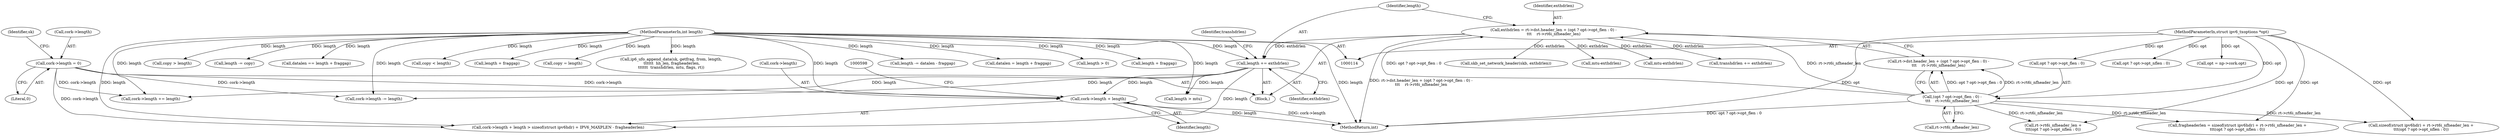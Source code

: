 digraph "0_linux_87c48fa3b4630905f98268dde838ee43626a060c_0@pointer" {
"1000591" [label="(Call,cork->length + length)"];
"1000468" [label="(Call,cork->length = 0)"];
"1000501" [label="(Call,length += exthdrlen)"];
"1000483" [label="(Call,exthdrlen = rt->dst.header_len + (opt ? opt->opt_flen : 0) -\n\t\t\t    rt->rt6i_nfheader_len)"];
"1000491" [label="(Call,(opt ? opt->opt_flen : 0) -\n\t\t\t    rt->rt6i_nfheader_len)"];
"1000122" [label="(MethodParameterIn,struct ipv6_txoptions *opt)"];
"1000118" [label="(MethodParameterIn,int length)"];
"1000469" [label="(Call,cork->length)"];
"1000528" [label="(Call,opt = np->cork.opt)"];
"1000556" [label="(Call,sizeof(struct ipv6hdr) + rt->rt6i_nfheader_len +\n\t\t\t(opt ? opt->opt_nflen : 0))"];
"1000504" [label="(Call,transhdrlen += exthdrlen)"];
"1000945" [label="(Call,skb_set_network_header(skb, exthdrlen))"];
"1000590" [label="(Call,cork->length + length > sizeof(struct ipv6hdr) + IPV6_MAXPLEN - fragheaderlen)"];
"1001039" [label="(Call,length -= datalen - fraggap)"];
"1000554" [label="(Call,fragheaderlen = sizeof(struct ipv6hdr) + rt->rt6i_nfheader_len +\n\t\t\t(opt ? opt->opt_nflen : 0))"];
"1000498" [label="(Call,rt->rt6i_nfheader_len)"];
"1000559" [label="(Call,rt->rt6i_nfheader_len +\n\t\t\t(opt ? opt->opt_nflen : 0))"];
"1000592" [label="(Call,cork->length)"];
"1000774" [label="(Call,datalen = length + fraggap)"];
"1000710" [label="(Call,length > 0)"];
"1000595" [label="(Identifier,length)"];
"1000475" [label="(Identifier,sk)"];
"1000635" [label="(Call,length > mtu)"];
"1000776" [label="(Call,length + fraggap)"];
"1000468" [label="(Call,cork->length = 0)"];
"1001061" [label="(Call,copy > length)"];
"1000122" [label="(MethodParameterIn,struct ipv6_txoptions *opt)"];
"1000483" [label="(Call,exthdrlen = rt->dst.header_len + (opt ? opt->opt_flen : 0) -\n\t\t\t    rt->rt6i_nfheader_len)"];
"1000472" [label="(Literal,0)"];
"1000179" [label="(Block,)"];
"1000629" [label="(Call,cork->length += length)"];
"1000503" [label="(Identifier,exthdrlen)"];
"1000834" [label="(Call,datalen == length + fraggap)"];
"1000505" [label="(Identifier,transhdrlen)"];
"1000591" [label="(Call,cork->length + length)"];
"1000736" [label="(Call,copy < length)"];
"1000836" [label="(Call,length + fraggap)"];
"1001064" [label="(Call,copy = length)"];
"1000607" [label="(Call,mtu-exthdrlen)"];
"1000502" [label="(Identifier,length)"];
"1000563" [label="(Call,opt ? opt->opt_nflen : 0)"];
"1000484" [label="(Identifier,exthdrlen)"];
"1000501" [label="(Call,length += exthdrlen)"];
"1000682" [label="(Call,ip6_ufo_append_data(sk, getfrag, from, length,\n \t\t\t\t\t\t  hh_len, fragheaderlen,\n\t\t\t\t\t\t  transhdrlen, mtu, flags, rt))"];
"1001339" [label="(MethodReturn,int)"];
"1001319" [label="(Call,length -= copy)"];
"1000491" [label="(Call,(opt ? opt->opt_flen : 0) -\n\t\t\t    rt->rt6i_nfheader_len)"];
"1000659" [label="(Call,mtu-exthdrlen)"];
"1001325" [label="(Call,cork->length -= length)"];
"1000492" [label="(Call,opt ? opt->opt_flen : 0)"];
"1000118" [label="(MethodParameterIn,int length)"];
"1000485" [label="(Call,rt->dst.header_len + (opt ? opt->opt_flen : 0) -\n\t\t\t    rt->rt6i_nfheader_len)"];
"1000591" -> "1000590"  [label="AST: "];
"1000591" -> "1000595"  [label="CFG: "];
"1000592" -> "1000591"  [label="AST: "];
"1000595" -> "1000591"  [label="AST: "];
"1000598" -> "1000591"  [label="CFG: "];
"1000591" -> "1001339"  [label="DDG: length"];
"1000591" -> "1001339"  [label="DDG: cork->length"];
"1000468" -> "1000591"  [label="DDG: cork->length"];
"1000501" -> "1000591"  [label="DDG: length"];
"1000118" -> "1000591"  [label="DDG: length"];
"1000468" -> "1000179"  [label="AST: "];
"1000468" -> "1000472"  [label="CFG: "];
"1000469" -> "1000468"  [label="AST: "];
"1000472" -> "1000468"  [label="AST: "];
"1000475" -> "1000468"  [label="CFG: "];
"1000468" -> "1000590"  [label="DDG: cork->length"];
"1000468" -> "1000629"  [label="DDG: cork->length"];
"1000468" -> "1001325"  [label="DDG: cork->length"];
"1000501" -> "1000179"  [label="AST: "];
"1000501" -> "1000503"  [label="CFG: "];
"1000502" -> "1000501"  [label="AST: "];
"1000503" -> "1000501"  [label="AST: "];
"1000505" -> "1000501"  [label="CFG: "];
"1000483" -> "1000501"  [label="DDG: exthdrlen"];
"1000118" -> "1000501"  [label="DDG: length"];
"1000501" -> "1000590"  [label="DDG: length"];
"1000501" -> "1000629"  [label="DDG: length"];
"1000501" -> "1000635"  [label="DDG: length"];
"1000501" -> "1001325"  [label="DDG: length"];
"1000483" -> "1000179"  [label="AST: "];
"1000483" -> "1000485"  [label="CFG: "];
"1000484" -> "1000483"  [label="AST: "];
"1000485" -> "1000483"  [label="AST: "];
"1000502" -> "1000483"  [label="CFG: "];
"1000483" -> "1001339"  [label="DDG: rt->dst.header_len + (opt ? opt->opt_flen : 0) -\n\t\t\t    rt->rt6i_nfheader_len"];
"1000491" -> "1000483"  [label="DDG: opt ? opt->opt_flen : 0"];
"1000491" -> "1000483"  [label="DDG: rt->rt6i_nfheader_len"];
"1000483" -> "1000504"  [label="DDG: exthdrlen"];
"1000483" -> "1000607"  [label="DDG: exthdrlen"];
"1000483" -> "1000659"  [label="DDG: exthdrlen"];
"1000483" -> "1000945"  [label="DDG: exthdrlen"];
"1000491" -> "1000485"  [label="AST: "];
"1000491" -> "1000498"  [label="CFG: "];
"1000492" -> "1000491"  [label="AST: "];
"1000498" -> "1000491"  [label="AST: "];
"1000485" -> "1000491"  [label="CFG: "];
"1000491" -> "1001339"  [label="DDG: opt ? opt->opt_flen : 0"];
"1000491" -> "1000485"  [label="DDG: opt ? opt->opt_flen : 0"];
"1000491" -> "1000485"  [label="DDG: rt->rt6i_nfheader_len"];
"1000122" -> "1000491"  [label="DDG: opt"];
"1000491" -> "1000554"  [label="DDG: rt->rt6i_nfheader_len"];
"1000491" -> "1000556"  [label="DDG: rt->rt6i_nfheader_len"];
"1000491" -> "1000559"  [label="DDG: rt->rt6i_nfheader_len"];
"1000122" -> "1000114"  [label="AST: "];
"1000122" -> "1001339"  [label="DDG: opt"];
"1000122" -> "1000492"  [label="DDG: opt"];
"1000122" -> "1000528"  [label="DDG: opt"];
"1000122" -> "1000554"  [label="DDG: opt"];
"1000122" -> "1000556"  [label="DDG: opt"];
"1000122" -> "1000559"  [label="DDG: opt"];
"1000122" -> "1000563"  [label="DDG: opt"];
"1000118" -> "1000114"  [label="AST: "];
"1000118" -> "1001339"  [label="DDG: length"];
"1000118" -> "1000590"  [label="DDG: length"];
"1000118" -> "1000629"  [label="DDG: length"];
"1000118" -> "1000635"  [label="DDG: length"];
"1000118" -> "1000682"  [label="DDG: length"];
"1000118" -> "1000710"  [label="DDG: length"];
"1000118" -> "1000736"  [label="DDG: length"];
"1000118" -> "1000774"  [label="DDG: length"];
"1000118" -> "1000776"  [label="DDG: length"];
"1000118" -> "1000834"  [label="DDG: length"];
"1000118" -> "1000836"  [label="DDG: length"];
"1000118" -> "1001039"  [label="DDG: length"];
"1000118" -> "1001061"  [label="DDG: length"];
"1000118" -> "1001064"  [label="DDG: length"];
"1000118" -> "1001319"  [label="DDG: length"];
"1000118" -> "1001325"  [label="DDG: length"];
}
